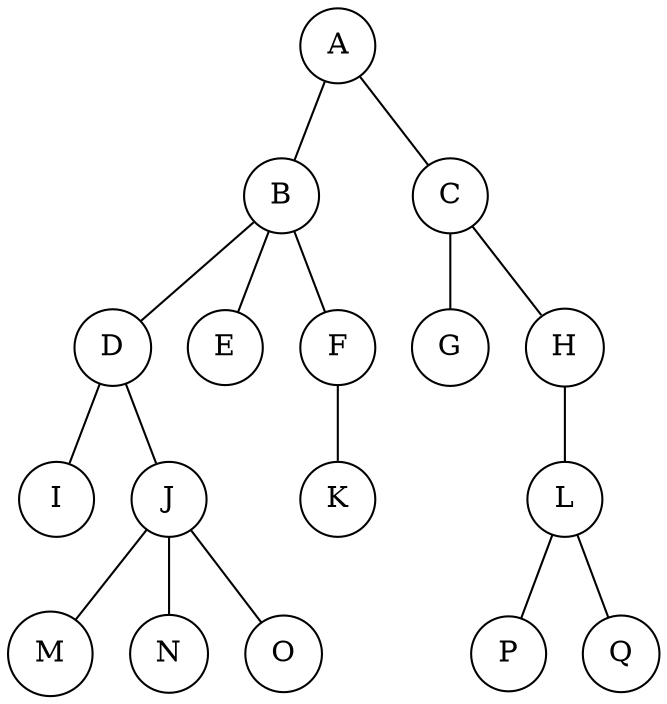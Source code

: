 graph arvore_d {
	node [shape=circle]
	A -- { B C }
	B -- { D E F }
	D -- { I J }
	J -- { M N O }
	F -- K
	C -- { G H }
	H -- L
	L -- { P Q }
}
